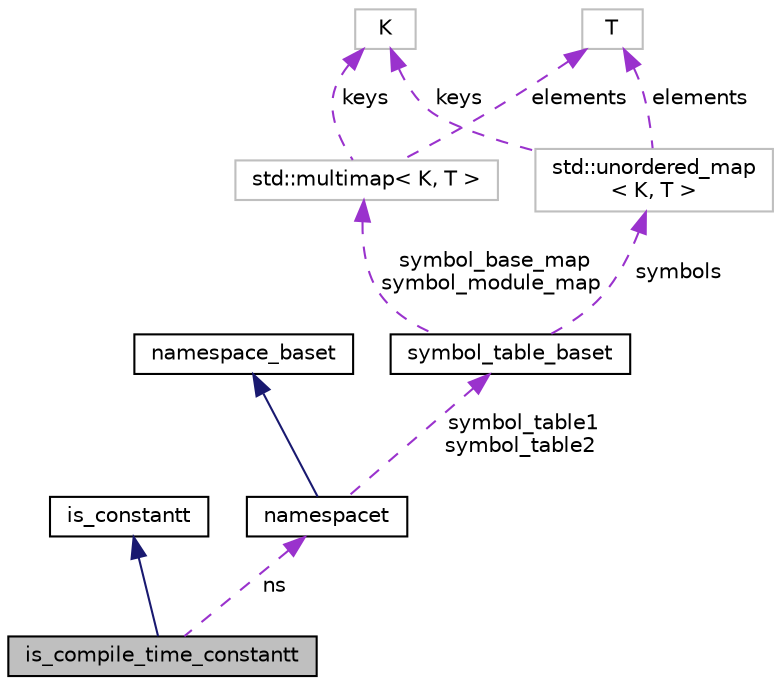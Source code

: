 digraph "is_compile_time_constantt"
{
 // LATEX_PDF_SIZE
  bgcolor="transparent";
  edge [fontname="Helvetica",fontsize="10",labelfontname="Helvetica",labelfontsize="10"];
  node [fontname="Helvetica",fontsize="10",shape=record];
  Node1 [label="is_compile_time_constantt",height=0.2,width=0.4,color="black", fillcolor="grey75", style="filled", fontcolor="black",tooltip=" "];
  Node2 -> Node1 [dir="back",color="midnightblue",fontsize="10",style="solid",fontname="Helvetica"];
  Node2 [label="is_constantt",height=0.2,width=0.4,color="black",URL="$classis__constantt.html",tooltip="Determine whether an expression is constant."];
  Node3 -> Node1 [dir="back",color="darkorchid3",fontsize="10",style="dashed",label=" ns" ,fontname="Helvetica"];
  Node3 [label="namespacet",height=0.2,width=0.4,color="black",URL="$classnamespacet.html",tooltip="A namespacet is essentially one or two symbol tables bound together, to allow for symbol lookups in t..."];
  Node4 -> Node3 [dir="back",color="midnightblue",fontsize="10",style="solid",fontname="Helvetica"];
  Node4 [label="namespace_baset",height=0.2,width=0.4,color="black",URL="$classnamespace__baset.html",tooltip="Basic interface for a namespace."];
  Node5 -> Node3 [dir="back",color="darkorchid3",fontsize="10",style="dashed",label=" symbol_table1\nsymbol_table2" ,fontname="Helvetica"];
  Node5 [label="symbol_table_baset",height=0.2,width=0.4,color="black",URL="$classsymbol__table__baset.html",tooltip="The symbol table base class interface."];
  Node6 -> Node5 [dir="back",color="darkorchid3",fontsize="10",style="dashed",label=" symbol_base_map\nsymbol_module_map" ,fontname="Helvetica"];
  Node6 [label="std::multimap\< K, T \>",height=0.2,width=0.4,color="grey75",tooltip="STL class."];
  Node7 -> Node6 [dir="back",color="darkorchid3",fontsize="10",style="dashed",label=" keys" ,fontname="Helvetica"];
  Node7 [label="K",height=0.2,width=0.4,color="grey75",tooltip=" "];
  Node8 -> Node6 [dir="back",color="darkorchid3",fontsize="10",style="dashed",label=" elements" ,fontname="Helvetica"];
  Node8 [label="T",height=0.2,width=0.4,color="grey75",tooltip=" "];
  Node9 -> Node5 [dir="back",color="darkorchid3",fontsize="10",style="dashed",label=" symbols" ,fontname="Helvetica"];
  Node9 [label="std::unordered_map\l\< K, T \>",height=0.2,width=0.4,color="grey75",tooltip="STL class."];
  Node7 -> Node9 [dir="back",color="darkorchid3",fontsize="10",style="dashed",label=" keys" ,fontname="Helvetica"];
  Node8 -> Node9 [dir="back",color="darkorchid3",fontsize="10",style="dashed",label=" elements" ,fontname="Helvetica"];
}
